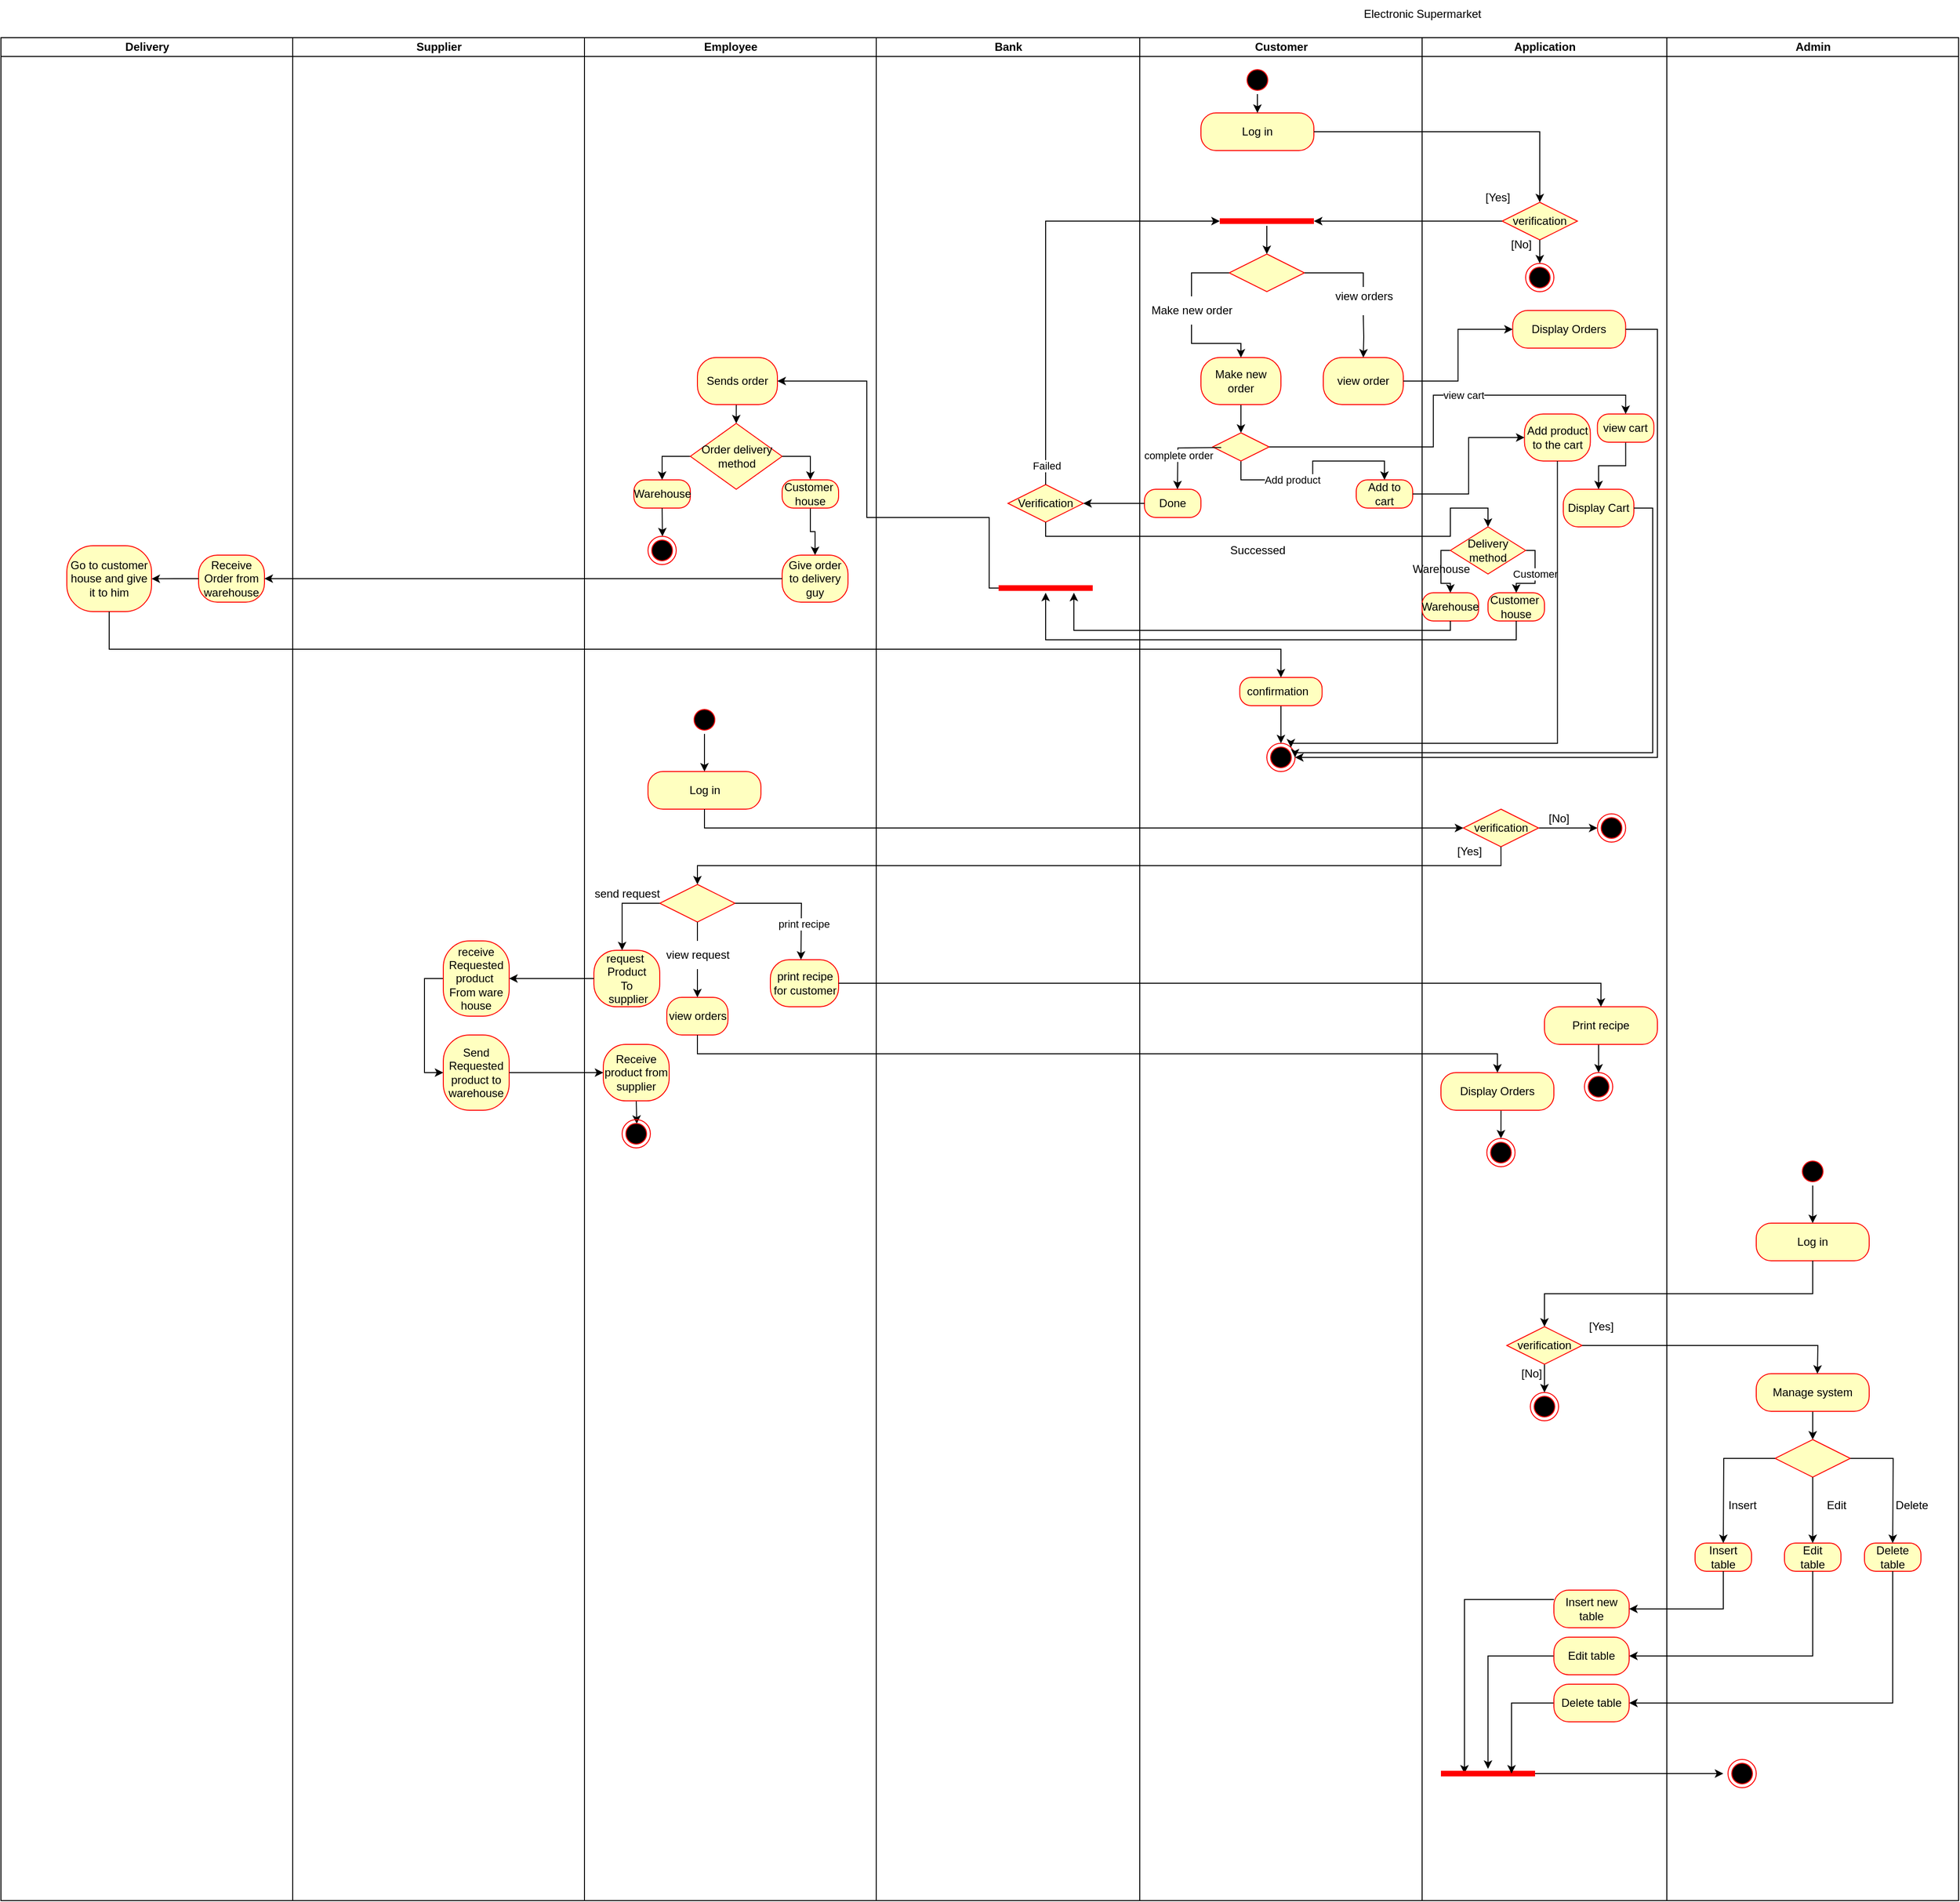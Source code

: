 <mxfile version="20.3.0" type="device"><diagram name="Page-1" id="0783ab3e-0a74-02c8-0abd-f7b4e66b4bec"><mxGraphModel dx="3152" dy="2197" grid="1" gridSize="10" guides="1" tooltips="1" connect="1" arrows="1" fold="1" page="1" pageScale="1" pageWidth="850" pageHeight="1100" background="#ffffff" math="0" shadow="0"><root><mxCell id="0"/><mxCell id="1" parent="0"/><mxCell id="ndcOh6_lUqUv8zNHJN8S-2" value="Customer" style="swimlane;html=1;startSize=20;" parent="1" vertex="1"><mxGeometry x="780" y="-110" width="300" height="1980" as="geometry"/></mxCell><mxCell id="ndcOh6_lUqUv8zNHJN8S-9" value="Log in" style="rounded=1;whiteSpace=wrap;html=1;arcSize=40;fontColor=#000000;fillColor=#ffffc0;strokeColor=#ff0000;" parent="ndcOh6_lUqUv8zNHJN8S-2" vertex="1"><mxGeometry x="65" y="80" width="120" height="40" as="geometry"/></mxCell><mxCell id="ndcOh6_lUqUv8zNHJN8S-29" style="edgeStyle=orthogonalEdgeStyle;rounded=0;orthogonalLoop=1;jettySize=auto;html=1;exitX=0.5;exitY=1;exitDx=0;exitDy=0;entryX=0.5;entryY=0;entryDx=0;entryDy=0;" parent="ndcOh6_lUqUv8zNHJN8S-2" source="ndcOh6_lUqUv8zNHJN8S-15" target="ndcOh6_lUqUv8zNHJN8S-9" edge="1"><mxGeometry relative="1" as="geometry"/></mxCell><mxCell id="ndcOh6_lUqUv8zNHJN8S-15" value="" style="ellipse;html=1;shape=startState;fillColor=#000000;strokeColor=#ff0000;" parent="ndcOh6_lUqUv8zNHJN8S-2" vertex="1"><mxGeometry x="110" y="30" width="30" height="30" as="geometry"/></mxCell><mxCell id="HTLPdt2G3cVTSr3iuyR7-48" style="edgeStyle=orthogonalEdgeStyle;rounded=0;orthogonalLoop=1;jettySize=auto;html=1;entryX=0.5;entryY=0;entryDx=0;entryDy=0;" parent="ndcOh6_lUqUv8zNHJN8S-2" source="ndcOh6_lUqUv8zNHJN8S-35" target="HTLPdt2G3cVTSr3iuyR7-47" edge="1"><mxGeometry relative="1" as="geometry"/></mxCell><mxCell id="ndcOh6_lUqUv8zNHJN8S-35" value="Make new order" style="rounded=1;whiteSpace=wrap;html=1;arcSize=40;fontColor=#000000;fillColor=#ffffc0;strokeColor=#ff0000;" parent="ndcOh6_lUqUv8zNHJN8S-2" vertex="1"><mxGeometry x="65" y="340" width="85" height="50" as="geometry"/></mxCell><mxCell id="ndcOh6_lUqUv8zNHJN8S-49" value="" style="ellipse;html=1;shape=endState;fillColor=#000000;strokeColor=#ff0000;" parent="ndcOh6_lUqUv8zNHJN8S-2" vertex="1"><mxGeometry x="135" y="750" width="30" height="30" as="geometry"/></mxCell><mxCell id="ndcOh6_lUqUv8zNHJN8S-52" value="" style="rhombus;whiteSpace=wrap;html=1;fillColor=#ffffc0;strokeColor=#ff0000;" parent="ndcOh6_lUqUv8zNHJN8S-2" vertex="1"><mxGeometry x="95" y="230" width="80" height="40" as="geometry"/></mxCell><mxCell id="ndcOh6_lUqUv8zNHJN8S-62" value="" style="edgeStyle=orthogonalEdgeStyle;rounded=0;orthogonalLoop=1;jettySize=auto;html=1;" parent="ndcOh6_lUqUv8zNHJN8S-2" source="ndcOh6_lUqUv8zNHJN8S-55" target="ndcOh6_lUqUv8zNHJN8S-35" edge="1"><mxGeometry relative="1" as="geometry"/></mxCell><mxCell id="ndcOh6_lUqUv8zNHJN8S-55" value="Make new order" style="text;html=1;align=center;verticalAlign=middle;resizable=0;points=[];autosize=1;strokeColor=none;fillColor=none;" parent="ndcOh6_lUqUv8zNHJN8S-2" vertex="1"><mxGeometry y="275" width="110" height="30" as="geometry"/></mxCell><mxCell id="ndcOh6_lUqUv8zNHJN8S-61" value="" style="edgeStyle=orthogonalEdgeStyle;rounded=0;orthogonalLoop=1;jettySize=auto;html=1;exitX=0;exitY=0.5;exitDx=0;exitDy=0;entryX=0.5;entryY=0;entryDx=0;entryDy=0;endArrow=none;" parent="ndcOh6_lUqUv8zNHJN8S-2" source="ndcOh6_lUqUv8zNHJN8S-52" target="ndcOh6_lUqUv8zNHJN8S-55" edge="1"><mxGeometry relative="1" as="geometry"><mxPoint x="875" y="140.0" as="sourcePoint"/><mxPoint x="850" y="220.0" as="targetPoint"/></mxGeometry></mxCell><mxCell id="ndcOh6_lUqUv8zNHJN8S-65" value="view order" style="rounded=1;whiteSpace=wrap;html=1;arcSize=40;fontColor=#000000;fillColor=#ffffc0;strokeColor=#ff0000;" parent="ndcOh6_lUqUv8zNHJN8S-2" vertex="1"><mxGeometry x="195" y="340" width="85" height="50" as="geometry"/></mxCell><mxCell id="ndcOh6_lUqUv8zNHJN8S-71" value="" style="edgeStyle=orthogonalEdgeStyle;rounded=0;orthogonalLoop=1;jettySize=auto;html=1;" parent="ndcOh6_lUqUv8zNHJN8S-2" target="ndcOh6_lUqUv8zNHJN8S-65" edge="1"><mxGeometry relative="1" as="geometry"><mxPoint x="237.5" y="295.0" as="sourcePoint"/></mxGeometry></mxCell><mxCell id="ndcOh6_lUqUv8zNHJN8S-69" value="view orders" style="text;html=1;align=center;verticalAlign=middle;resizable=0;points=[];autosize=1;strokeColor=none;fillColor=none;" parent="ndcOh6_lUqUv8zNHJN8S-2" vertex="1"><mxGeometry x="197.5" y="260" width="80" height="30" as="geometry"/></mxCell><mxCell id="ndcOh6_lUqUv8zNHJN8S-70" value="" style="edgeStyle=orthogonalEdgeStyle;rounded=0;orthogonalLoop=1;jettySize=auto;html=1;exitX=1;exitY=0.5;exitDx=0;exitDy=0;entryX=0.5;entryY=0;entryDx=0;entryDy=0;endArrow=none;" parent="ndcOh6_lUqUv8zNHJN8S-2" source="ndcOh6_lUqUv8zNHJN8S-52" edge="1"><mxGeometry relative="1" as="geometry"><mxPoint x="955" y="140" as="sourcePoint"/><mxPoint x="237.5" y="265.0" as="targetPoint"/><Array as="points"><mxPoint x="238" y="250"/></Array></mxGeometry></mxCell><mxCell id="HTLPdt2G3cVTSr3iuyR7-55" style="edgeStyle=orthogonalEdgeStyle;rounded=0;orthogonalLoop=1;jettySize=auto;html=1;exitX=0.5;exitY=1;exitDx=0;exitDy=0;entryX=0.5;entryY=0;entryDx=0;entryDy=0;" parent="ndcOh6_lUqUv8zNHJN8S-2" source="HTLPdt2G3cVTSr3iuyR7-47" target="HTLPdt2G3cVTSr3iuyR7-52" edge="1"><mxGeometry relative="1" as="geometry"/></mxCell><mxCell id="HTLPdt2G3cVTSr3iuyR7-63" value="Add product" style="edgeLabel;html=1;align=center;verticalAlign=middle;resizable=0;points=[];" parent="HTLPdt2G3cVTSr3iuyR7-55" vertex="1" connectable="0"><mxGeometry x="-0.302" relative="1" as="geometry"><mxPoint as="offset"/></mxGeometry></mxCell><mxCell id="HTLPdt2G3cVTSr3iuyR7-47" value="" style="rhombus;whiteSpace=wrap;html=1;fillColor=#ffffc0;strokeColor=#ff0000;" parent="ndcOh6_lUqUv8zNHJN8S-2" vertex="1"><mxGeometry x="77.5" y="420" width="60" height="30" as="geometry"/></mxCell><mxCell id="HTLPdt2G3cVTSr3iuyR7-53" value="Done" style="rounded=1;whiteSpace=wrap;html=1;arcSize=40;fontColor=#000000;fillColor=#ffffc0;strokeColor=#ff0000;" parent="ndcOh6_lUqUv8zNHJN8S-2" vertex="1"><mxGeometry x="5" y="480" width="60" height="30" as="geometry"/></mxCell><mxCell id="HTLPdt2G3cVTSr3iuyR7-52" value="Add to cart" style="rounded=1;whiteSpace=wrap;html=1;arcSize=40;fontColor=#000000;fillColor=#ffffc0;strokeColor=#ff0000;" parent="ndcOh6_lUqUv8zNHJN8S-2" vertex="1"><mxGeometry x="230" y="470" width="60" height="30" as="geometry"/></mxCell><mxCell id="HTLPdt2G3cVTSr3iuyR7-56" style="edgeStyle=orthogonalEdgeStyle;rounded=0;orthogonalLoop=1;jettySize=auto;html=1;exitX=0;exitY=0.5;exitDx=0;exitDy=0;entryX=0.434;entryY=-0.021;entryDx=0;entryDy=0;entryPerimeter=0;" parent="ndcOh6_lUqUv8zNHJN8S-2" edge="1"><mxGeometry relative="1" as="geometry"><mxPoint x="86.5" y="435.63" as="sourcePoint"/><mxPoint x="40.04" y="480.0" as="targetPoint"/></mxGeometry></mxCell><mxCell id="HTLPdt2G3cVTSr3iuyR7-61" value="complete order" style="edgeLabel;html=1;align=center;verticalAlign=middle;resizable=0;points=[];" parent="HTLPdt2G3cVTSr3iuyR7-56" vertex="1" connectable="0"><mxGeometry x="0.197" relative="1" as="geometry"><mxPoint as="offset"/></mxGeometry></mxCell><mxCell id="HTLPdt2G3cVTSr3iuyR7-75" style="edgeStyle=orthogonalEdgeStyle;rounded=0;orthogonalLoop=1;jettySize=auto;html=1;" parent="ndcOh6_lUqUv8zNHJN8S-2" source="HTLPdt2G3cVTSr3iuyR7-72" target="ndcOh6_lUqUv8zNHJN8S-52" edge="1"><mxGeometry relative="1" as="geometry"/></mxCell><mxCell id="HTLPdt2G3cVTSr3iuyR7-72" value="" style="shape=line;html=1;strokeWidth=6;strokeColor=#ff0000;labelBackgroundColor=default;" parent="ndcOh6_lUqUv8zNHJN8S-2" vertex="1"><mxGeometry x="85" y="190" width="100" height="10" as="geometry"/></mxCell><mxCell id="HTLPdt2G3cVTSr3iuyR7-82" value="Successed" style="text;html=1;align=center;verticalAlign=middle;resizable=0;points=[];autosize=1;strokeColor=none;fillColor=none;" parent="ndcOh6_lUqUv8zNHJN8S-2" vertex="1"><mxGeometry x="85" y="530" width="80" height="30" as="geometry"/></mxCell><mxCell id="kys67cPsnM2IKyHKdm2z-44" style="edgeStyle=orthogonalEdgeStyle;rounded=0;orthogonalLoop=1;jettySize=auto;html=1;exitX=0.5;exitY=1;exitDx=0;exitDy=0;entryX=0.5;entryY=0;entryDx=0;entryDy=0;" parent="ndcOh6_lUqUv8zNHJN8S-2" source="kys67cPsnM2IKyHKdm2z-43" target="ndcOh6_lUqUv8zNHJN8S-49" edge="1"><mxGeometry relative="1" as="geometry"/></mxCell><mxCell id="kys67cPsnM2IKyHKdm2z-43" value="confirmation&amp;nbsp;&amp;nbsp;" style="rounded=1;whiteSpace=wrap;html=1;arcSize=40;fontColor=#000000;fillColor=#ffffc0;strokeColor=#ff0000;" parent="ndcOh6_lUqUv8zNHJN8S-2" vertex="1"><mxGeometry x="106.25" y="680" width="87.5" height="30" as="geometry"/></mxCell><mxCell id="ndcOh6_lUqUv8zNHJN8S-5" value="Bank" style="swimlane;html=1;startSize=20;labelBackgroundColor=default;" parent="1" vertex="1"><mxGeometry x="500" y="-110" width="280" height="1980" as="geometry"/></mxCell><mxCell id="HTLPdt2G3cVTSr3iuyR7-59" value="Verification" style="rhombus;whiteSpace=wrap;html=1;fillColor=#ffffc0;strokeColor=#ff0000;" parent="ndcOh6_lUqUv8zNHJN8S-5" vertex="1"><mxGeometry x="140" y="475" width="80" height="40" as="geometry"/></mxCell><mxCell id="kys67cPsnM2IKyHKdm2z-17" value="" style="shape=line;html=1;strokeWidth=6;strokeColor=#ff0000;labelBackgroundColor=default;" parent="ndcOh6_lUqUv8zNHJN8S-5" vertex="1"><mxGeometry x="130" y="580" width="100" height="10" as="geometry"/></mxCell><mxCell id="ndcOh6_lUqUv8zNHJN8S-6" value="Admin" style="swimlane;html=1;startSize=20;" parent="1" vertex="1"><mxGeometry x="1340" y="-110" width="310" height="1980" as="geometry"/></mxCell><mxCell id="kys67cPsnM2IKyHKdm2z-71" style="edgeStyle=orthogonalEdgeStyle;rounded=0;orthogonalLoop=1;jettySize=auto;html=1;exitX=0.5;exitY=1;exitDx=0;exitDy=0;entryX=0.5;entryY=0;entryDx=0;entryDy=0;" parent="ndcOh6_lUqUv8zNHJN8S-6" source="kys67cPsnM2IKyHKdm2z-69" target="kys67cPsnM2IKyHKdm2z-70" edge="1"><mxGeometry relative="1" as="geometry"/></mxCell><mxCell id="kys67cPsnM2IKyHKdm2z-69" value="" style="ellipse;html=1;shape=startState;fillColor=#000000;strokeColor=#ff0000;" parent="ndcOh6_lUqUv8zNHJN8S-6" vertex="1"><mxGeometry x="140" y="1190" width="30" height="30" as="geometry"/></mxCell><mxCell id="kys67cPsnM2IKyHKdm2z-70" value="Log in" style="rounded=1;whiteSpace=wrap;html=1;arcSize=40;fontColor=#000000;fillColor=#ffffc0;strokeColor=#ff0000;" parent="ndcOh6_lUqUv8zNHJN8S-6" vertex="1"><mxGeometry x="95" y="1260" width="120" height="40" as="geometry"/></mxCell><mxCell id="DNUqShrOT0kMsS9cNX8T-70" style="edgeStyle=orthogonalEdgeStyle;rounded=0;orthogonalLoop=1;jettySize=auto;html=1;exitX=0.5;exitY=1;exitDx=0;exitDy=0;entryX=0.5;entryY=0;entryDx=0;entryDy=0;" edge="1" parent="ndcOh6_lUqUv8zNHJN8S-6" source="DNUqShrOT0kMsS9cNX8T-68" target="DNUqShrOT0kMsS9cNX8T-69"><mxGeometry relative="1" as="geometry"/></mxCell><mxCell id="DNUqShrOT0kMsS9cNX8T-68" value="Manage system" style="rounded=1;whiteSpace=wrap;html=1;arcSize=40;fontColor=#000000;fillColor=#ffffc0;strokeColor=#ff0000;" vertex="1" parent="ndcOh6_lUqUv8zNHJN8S-6"><mxGeometry x="95" y="1420" width="120" height="40" as="geometry"/></mxCell><mxCell id="DNUqShrOT0kMsS9cNX8T-69" value="" style="rhombus;whiteSpace=wrap;html=1;fillColor=#ffffc0;strokeColor=#ff0000;" vertex="1" parent="ndcOh6_lUqUv8zNHJN8S-6"><mxGeometry x="115" y="1490" width="80" height="40" as="geometry"/></mxCell><mxCell id="DNUqShrOT0kMsS9cNX8T-75" value="Delete&lt;br&gt;table" style="rounded=1;whiteSpace=wrap;html=1;arcSize=40;fontColor=#000000;fillColor=#ffffc0;strokeColor=#ff0000;" vertex="1" parent="ndcOh6_lUqUv8zNHJN8S-6"><mxGeometry x="210" y="1600" width="60" height="30" as="geometry"/></mxCell><mxCell id="DNUqShrOT0kMsS9cNX8T-76" value="Edit&lt;br&gt;table" style="rounded=1;whiteSpace=wrap;html=1;arcSize=40;fontColor=#000000;fillColor=#ffffc0;strokeColor=#ff0000;" vertex="1" parent="ndcOh6_lUqUv8zNHJN8S-6"><mxGeometry x="125" y="1600" width="60" height="30" as="geometry"/></mxCell><mxCell id="DNUqShrOT0kMsS9cNX8T-77" value="Insert&lt;br&gt;table" style="rounded=1;whiteSpace=wrap;html=1;arcSize=40;fontColor=#000000;fillColor=#ffffc0;strokeColor=#ff0000;" vertex="1" parent="ndcOh6_lUqUv8zNHJN8S-6"><mxGeometry x="30" y="1600" width="60" height="30" as="geometry"/></mxCell><mxCell id="DNUqShrOT0kMsS9cNX8T-78" value="Delete" style="text;html=1;align=center;verticalAlign=middle;resizable=0;points=[];autosize=1;strokeColor=none;fillColor=none;" vertex="1" parent="ndcOh6_lUqUv8zNHJN8S-6"><mxGeometry x="230" y="1545" width="60" height="30" as="geometry"/></mxCell><mxCell id="DNUqShrOT0kMsS9cNX8T-79" value="Edit" style="text;html=1;align=center;verticalAlign=middle;resizable=0;points=[];autosize=1;strokeColor=none;fillColor=none;" vertex="1" parent="ndcOh6_lUqUv8zNHJN8S-6"><mxGeometry x="160" y="1545" width="40" height="30" as="geometry"/></mxCell><mxCell id="DNUqShrOT0kMsS9cNX8T-80" value="Insert" style="text;html=1;align=center;verticalAlign=middle;resizable=0;points=[];autosize=1;strokeColor=none;fillColor=none;" vertex="1" parent="ndcOh6_lUqUv8zNHJN8S-6"><mxGeometry x="55" y="1545" width="50" height="30" as="geometry"/></mxCell><mxCell id="DNUqShrOT0kMsS9cNX8T-93" value="" style="ellipse;html=1;shape=endState;fillColor=#000000;strokeColor=#ff0000;" vertex="1" parent="ndcOh6_lUqUv8zNHJN8S-6"><mxGeometry x="65" y="1830" width="30" height="30" as="geometry"/></mxCell><mxCell id="ndcOh6_lUqUv8zNHJN8S-30" style="edgeStyle=orthogonalEdgeStyle;rounded=0;orthogonalLoop=1;jettySize=auto;html=1;exitX=1;exitY=0.5;exitDx=0;exitDy=0;entryX=0.5;entryY=0;entryDx=0;entryDy=0;" parent="1" source="ndcOh6_lUqUv8zNHJN8S-9" target="ndcOh6_lUqUv8zNHJN8S-11" edge="1"><mxGeometry relative="1" as="geometry"/></mxCell><mxCell id="ndcOh6_lUqUv8zNHJN8S-4" value="Application" style="swimlane;html=1;startSize=20;" parent="1" vertex="1"><mxGeometry x="1080" y="-110" width="260" height="1980" as="geometry"/></mxCell><mxCell id="ndcOh6_lUqUv8zNHJN8S-11" value="verification" style="rhombus;whiteSpace=wrap;html=1;fillColor=#ffffc0;strokeColor=#ff0000;" parent="ndcOh6_lUqUv8zNHJN8S-4" vertex="1"><mxGeometry x="85" y="175" width="80" height="40" as="geometry"/></mxCell><mxCell id="ndcOh6_lUqUv8zNHJN8S-26" value="[Yes]" style="text;html=1;align=center;verticalAlign=middle;resizable=0;points=[];autosize=1;strokeColor=none;fillColor=none;" parent="ndcOh6_lUqUv8zNHJN8S-4" vertex="1"><mxGeometry x="60" y="160" width="40" height="20" as="geometry"/></mxCell><mxCell id="ndcOh6_lUqUv8zNHJN8S-27" value="[No]" style="text;html=1;align=center;verticalAlign=middle;resizable=0;points=[];autosize=1;strokeColor=none;fillColor=none;" parent="ndcOh6_lUqUv8zNHJN8S-4" vertex="1"><mxGeometry x="85" y="210" width="40" height="20" as="geometry"/></mxCell><mxCell id="ndcOh6_lUqUv8zNHJN8S-14" value="" style="ellipse;html=1;shape=endState;fillColor=#000000;strokeColor=#ff0000;" parent="ndcOh6_lUqUv8zNHJN8S-4" vertex="1"><mxGeometry x="110" y="240" width="30" height="30" as="geometry"/></mxCell><mxCell id="ndcOh6_lUqUv8zNHJN8S-32" style="edgeStyle=orthogonalEdgeStyle;rounded=0;orthogonalLoop=1;jettySize=auto;html=1;exitX=0.5;exitY=1;exitDx=0;exitDy=0;entryX=0.5;entryY=0;entryDx=0;entryDy=0;" parent="ndcOh6_lUqUv8zNHJN8S-4" source="ndcOh6_lUqUv8zNHJN8S-11" target="ndcOh6_lUqUv8zNHJN8S-14" edge="1"><mxGeometry relative="1" as="geometry"><mxPoint x="75.429" y="280" as="targetPoint"/></mxGeometry></mxCell><mxCell id="ndcOh6_lUqUv8zNHJN8S-116" value="Display Orders" style="rounded=1;whiteSpace=wrap;html=1;arcSize=40;fontColor=#000000;fillColor=#ffffc0;strokeColor=#ff0000;" parent="ndcOh6_lUqUv8zNHJN8S-4" vertex="1"><mxGeometry x="96.25" y="290" width="120" height="40" as="geometry"/></mxCell><mxCell id="HTLPdt2G3cVTSr3iuyR7-110" value="Add product to the cart" style="rounded=1;whiteSpace=wrap;html=1;arcSize=40;fontColor=#000000;fillColor=#ffffc0;strokeColor=#ff0000;" parent="ndcOh6_lUqUv8zNHJN8S-4" vertex="1"><mxGeometry x="108.75" y="400" width="70" height="50" as="geometry"/></mxCell><mxCell id="HTLPdt2G3cVTSr3iuyR7-114" value="Display Cart" style="rounded=1;whiteSpace=wrap;html=1;arcSize=40;fontColor=#000000;fillColor=#ffffc0;strokeColor=#ff0000;" parent="ndcOh6_lUqUv8zNHJN8S-4" vertex="1"><mxGeometry x="150" y="480" width="75" height="40" as="geometry"/></mxCell><mxCell id="HTLPdt2G3cVTSr3iuyR7-122" style="edgeStyle=orthogonalEdgeStyle;rounded=0;orthogonalLoop=1;jettySize=auto;html=1;" parent="ndcOh6_lUqUv8zNHJN8S-4" source="HTLPdt2G3cVTSr3iuyR7-117" target="HTLPdt2G3cVTSr3iuyR7-120" edge="1"><mxGeometry relative="1" as="geometry"/></mxCell><mxCell id="HTLPdt2G3cVTSr3iuyR7-117" value="verification" style="rhombus;whiteSpace=wrap;html=1;fillColor=#ffffc0;strokeColor=#ff0000;" parent="ndcOh6_lUqUv8zNHJN8S-4" vertex="1"><mxGeometry x="43.75" y="820" width="80" height="40" as="geometry"/></mxCell><mxCell id="HTLPdt2G3cVTSr3iuyR7-118" value="[Yes]" style="text;html=1;align=center;verticalAlign=middle;resizable=0;points=[];autosize=1;strokeColor=none;fillColor=none;" parent="ndcOh6_lUqUv8zNHJN8S-4" vertex="1"><mxGeometry x="30" y="855" width="40" height="20" as="geometry"/></mxCell><mxCell id="HTLPdt2G3cVTSr3iuyR7-119" value="[No]" style="text;html=1;align=center;verticalAlign=middle;resizable=0;points=[];autosize=1;strokeColor=none;fillColor=none;" parent="ndcOh6_lUqUv8zNHJN8S-4" vertex="1"><mxGeometry x="125" y="820" width="40" height="20" as="geometry"/></mxCell><mxCell id="HTLPdt2G3cVTSr3iuyR7-120" value="" style="ellipse;html=1;shape=endState;fillColor=#000000;strokeColor=#ff0000;" parent="ndcOh6_lUqUv8zNHJN8S-4" vertex="1"><mxGeometry x="186.25" y="825" width="30" height="30" as="geometry"/></mxCell><mxCell id="kys67cPsnM2IKyHKdm2z-1" style="edgeStyle=orthogonalEdgeStyle;rounded=0;orthogonalLoop=1;jettySize=auto;html=1;exitX=0.5;exitY=1;exitDx=0;exitDy=0;entryX=0.5;entryY=0;entryDx=0;entryDy=0;" parent="ndcOh6_lUqUv8zNHJN8S-4" source="HTLPdt2G3cVTSr3iuyR7-49" target="HTLPdt2G3cVTSr3iuyR7-114" edge="1"><mxGeometry relative="1" as="geometry"/></mxCell><mxCell id="HTLPdt2G3cVTSr3iuyR7-49" value="view cart" style="rounded=1;whiteSpace=wrap;html=1;arcSize=40;fontColor=#000000;fillColor=#ffffc0;strokeColor=#ff0000;" parent="ndcOh6_lUqUv8zNHJN8S-4" vertex="1"><mxGeometry x="186.25" y="400" width="60" height="30" as="geometry"/></mxCell><mxCell id="kys67cPsnM2IKyHKdm2z-11" style="edgeStyle=orthogonalEdgeStyle;rounded=0;orthogonalLoop=1;jettySize=auto;html=1;exitX=1;exitY=0.5;exitDx=0;exitDy=0;entryX=0.5;entryY=0;entryDx=0;entryDy=0;" parent="ndcOh6_lUqUv8zNHJN8S-4" source="HTLPdt2G3cVTSr3iuyR7-143" target="kys67cPsnM2IKyHKdm2z-8" edge="1"><mxGeometry relative="1" as="geometry"><Array as="points"><mxPoint x="120" y="545"/><mxPoint x="120" y="580"/><mxPoint x="100" y="580"/></Array></mxGeometry></mxCell><mxCell id="kys67cPsnM2IKyHKdm2z-12" style="edgeStyle=orthogonalEdgeStyle;rounded=0;orthogonalLoop=1;jettySize=auto;html=1;exitX=0;exitY=0.5;exitDx=0;exitDy=0;entryX=0.5;entryY=0;entryDx=0;entryDy=0;" parent="ndcOh6_lUqUv8zNHJN8S-4" source="HTLPdt2G3cVTSr3iuyR7-143" target="kys67cPsnM2IKyHKdm2z-9" edge="1"><mxGeometry relative="1" as="geometry"><Array as="points"><mxPoint x="20" y="545"/><mxPoint x="20" y="580"/><mxPoint x="30" y="580"/></Array></mxGeometry></mxCell><mxCell id="HTLPdt2G3cVTSr3iuyR7-143" value="Delivery &lt;br&gt;method" style="rhombus;whiteSpace=wrap;html=1;fillColor=#ffffc0;strokeColor=#ff0000;" parent="ndcOh6_lUqUv8zNHJN8S-4" vertex="1"><mxGeometry x="30" y="520" width="80" height="50" as="geometry"/></mxCell><mxCell id="kys67cPsnM2IKyHKdm2z-8" value="Customer&amp;nbsp;&lt;br&gt;house" style="rounded=1;whiteSpace=wrap;html=1;arcSize=40;fontColor=#000000;fillColor=#ffffc0;strokeColor=#ff0000;" parent="ndcOh6_lUqUv8zNHJN8S-4" vertex="1"><mxGeometry x="70" y="590" width="60" height="30" as="geometry"/></mxCell><mxCell id="kys67cPsnM2IKyHKdm2z-9" value="Warehouse" style="rounded=1;whiteSpace=wrap;html=1;arcSize=40;fontColor=#000000;fillColor=#ffffc0;strokeColor=#ff0000;" parent="ndcOh6_lUqUv8zNHJN8S-4" vertex="1"><mxGeometry y="590" width="60" height="30" as="geometry"/></mxCell><mxCell id="kys67cPsnM2IKyHKdm2z-13" value="Customer" style="edgeLabel;html=1;align=center;verticalAlign=middle;resizable=0;points=[];" parent="ndcOh6_lUqUv8zNHJN8S-4" vertex="1" connectable="0"><mxGeometry x="119.997" y="570.0" as="geometry"/></mxCell><mxCell id="kys67cPsnM2IKyHKdm2z-14" value="Warehouse" style="text;html=1;align=center;verticalAlign=middle;resizable=0;points=[];autosize=1;strokeColor=none;fillColor=none;" parent="ndcOh6_lUqUv8zNHJN8S-4" vertex="1"><mxGeometry x="-20" y="550" width="80" height="30" as="geometry"/></mxCell><mxCell id="kys67cPsnM2IKyHKdm2z-62" style="edgeStyle=orthogonalEdgeStyle;rounded=0;orthogonalLoop=1;jettySize=auto;html=1;exitX=0.5;exitY=1;exitDx=0;exitDy=0;entryX=0.5;entryY=0;entryDx=0;entryDy=0;" parent="ndcOh6_lUqUv8zNHJN8S-4" source="kys67cPsnM2IKyHKdm2z-56" target="kys67cPsnM2IKyHKdm2z-61" edge="1"><mxGeometry relative="1" as="geometry"/></mxCell><mxCell id="kys67cPsnM2IKyHKdm2z-56" value="Display Orders" style="rounded=1;whiteSpace=wrap;html=1;arcSize=40;fontColor=#000000;fillColor=#ffffc0;strokeColor=#ff0000;" parent="ndcOh6_lUqUv8zNHJN8S-4" vertex="1"><mxGeometry x="20" y="1100" width="120" height="40" as="geometry"/></mxCell><mxCell id="kys67cPsnM2IKyHKdm2z-60" style="edgeStyle=orthogonalEdgeStyle;rounded=0;orthogonalLoop=1;jettySize=auto;html=1;exitX=0.5;exitY=1;exitDx=0;exitDy=0;entryX=0.5;entryY=0;entryDx=0;entryDy=0;" parent="ndcOh6_lUqUv8zNHJN8S-4" source="kys67cPsnM2IKyHKdm2z-58" target="kys67cPsnM2IKyHKdm2z-59" edge="1"><mxGeometry relative="1" as="geometry"/></mxCell><mxCell id="kys67cPsnM2IKyHKdm2z-58" value="Print recipe" style="rounded=1;whiteSpace=wrap;html=1;arcSize=40;fontColor=#000000;fillColor=#ffffc0;strokeColor=#ff0000;" parent="ndcOh6_lUqUv8zNHJN8S-4" vertex="1"><mxGeometry x="130" y="1030" width="120" height="40" as="geometry"/></mxCell><mxCell id="kys67cPsnM2IKyHKdm2z-59" value="" style="ellipse;html=1;shape=endState;fillColor=#000000;strokeColor=#ff0000;" parent="ndcOh6_lUqUv8zNHJN8S-4" vertex="1"><mxGeometry x="172.5" y="1100" width="30" height="30" as="geometry"/></mxCell><mxCell id="kys67cPsnM2IKyHKdm2z-61" value="" style="ellipse;html=1;shape=endState;fillColor=#000000;strokeColor=#ff0000;" parent="ndcOh6_lUqUv8zNHJN8S-4" vertex="1"><mxGeometry x="68.75" y="1170" width="30" height="30" as="geometry"/></mxCell><mxCell id="kys67cPsnM2IKyHKdm2z-75" style="edgeStyle=orthogonalEdgeStyle;rounded=0;orthogonalLoop=1;jettySize=auto;html=1;exitX=0.5;exitY=1;exitDx=0;exitDy=0;entryX=0.5;entryY=0;entryDx=0;entryDy=0;" parent="ndcOh6_lUqUv8zNHJN8S-4" source="kys67cPsnM2IKyHKdm2z-72" target="kys67cPsnM2IKyHKdm2z-73" edge="1"><mxGeometry relative="1" as="geometry"/></mxCell><mxCell id="kys67cPsnM2IKyHKdm2z-72" value="verification" style="rhombus;whiteSpace=wrap;html=1;fillColor=#ffffc0;strokeColor=#ff0000;" parent="ndcOh6_lUqUv8zNHJN8S-4" vertex="1"><mxGeometry x="90" y="1370" width="80" height="40" as="geometry"/></mxCell><mxCell id="kys67cPsnM2IKyHKdm2z-73" value="" style="ellipse;html=1;shape=endState;fillColor=#000000;strokeColor=#ff0000;" parent="ndcOh6_lUqUv8zNHJN8S-4" vertex="1"><mxGeometry x="115" y="1440" width="30" height="30" as="geometry"/></mxCell><mxCell id="kys67cPsnM2IKyHKdm2z-74" value="[No]" style="text;html=1;align=center;verticalAlign=middle;resizable=0;points=[];autosize=1;strokeColor=none;fillColor=none;" parent="ndcOh6_lUqUv8zNHJN8S-4" vertex="1"><mxGeometry x="96.25" y="1410" width="40" height="20" as="geometry"/></mxCell><mxCell id="kys67cPsnM2IKyHKdm2z-76" value="[Yes]" style="text;html=1;align=center;verticalAlign=middle;resizable=0;points=[];autosize=1;strokeColor=none;fillColor=none;" parent="ndcOh6_lUqUv8zNHJN8S-4" vertex="1"><mxGeometry x="170" y="1360" width="40" height="20" as="geometry"/></mxCell><mxCell id="DNUqShrOT0kMsS9cNX8T-91" style="edgeStyle=orthogonalEdgeStyle;rounded=0;orthogonalLoop=1;jettySize=auto;html=1;exitX=0;exitY=0.25;exitDx=0;exitDy=0;entryX=0.25;entryY=0.5;entryDx=0;entryDy=0;entryPerimeter=0;" edge="1" parent="ndcOh6_lUqUv8zNHJN8S-4" source="DNUqShrOT0kMsS9cNX8T-82" target="DNUqShrOT0kMsS9cNX8T-85"><mxGeometry relative="1" as="geometry"/></mxCell><mxCell id="DNUqShrOT0kMsS9cNX8T-82" value="Insert new&lt;br&gt;table" style="rounded=1;whiteSpace=wrap;html=1;arcSize=40;fontColor=#000000;fillColor=#ffffc0;strokeColor=#ff0000;" vertex="1" parent="ndcOh6_lUqUv8zNHJN8S-4"><mxGeometry x="140" y="1650" width="80" height="40" as="geometry"/></mxCell><mxCell id="DNUqShrOT0kMsS9cNX8T-85" value="" style="shape=line;html=1;strokeWidth=6;strokeColor=#ff0000;labelBackgroundColor=default;" vertex="1" parent="ndcOh6_lUqUv8zNHJN8S-4"><mxGeometry x="20" y="1840" width="100" height="10" as="geometry"/></mxCell><mxCell id="DNUqShrOT0kMsS9cNX8T-90" style="edgeStyle=orthogonalEdgeStyle;rounded=0;orthogonalLoop=1;jettySize=auto;html=1;exitX=0;exitY=0.5;exitDx=0;exitDy=0;" edge="1" parent="ndcOh6_lUqUv8zNHJN8S-4" source="DNUqShrOT0kMsS9cNX8T-86" target="DNUqShrOT0kMsS9cNX8T-85"><mxGeometry relative="1" as="geometry"/></mxCell><mxCell id="DNUqShrOT0kMsS9cNX8T-86" value="Edit table" style="rounded=1;whiteSpace=wrap;html=1;arcSize=40;fontColor=#000000;fillColor=#ffffc0;strokeColor=#ff0000;" vertex="1" parent="ndcOh6_lUqUv8zNHJN8S-4"><mxGeometry x="140" y="1700" width="80" height="40" as="geometry"/></mxCell><mxCell id="DNUqShrOT0kMsS9cNX8T-89" style="edgeStyle=orthogonalEdgeStyle;rounded=0;orthogonalLoop=1;jettySize=auto;html=1;exitX=0;exitY=0.5;exitDx=0;exitDy=0;entryX=0.75;entryY=0.5;entryDx=0;entryDy=0;entryPerimeter=0;" edge="1" parent="ndcOh6_lUqUv8zNHJN8S-4" source="DNUqShrOT0kMsS9cNX8T-88" target="DNUqShrOT0kMsS9cNX8T-85"><mxGeometry relative="1" as="geometry"/></mxCell><mxCell id="DNUqShrOT0kMsS9cNX8T-88" value="Delete table" style="rounded=1;whiteSpace=wrap;html=1;arcSize=40;fontColor=#000000;fillColor=#ffffc0;strokeColor=#ff0000;" vertex="1" parent="ndcOh6_lUqUv8zNHJN8S-4"><mxGeometry x="140" y="1750" width="80" height="40" as="geometry"/></mxCell><mxCell id="ndcOh6_lUqUv8zNHJN8S-53" style="edgeStyle=orthogonalEdgeStyle;rounded=0;orthogonalLoop=1;jettySize=auto;html=1;exitX=0;exitY=0.5;exitDx=0;exitDy=0;entryX=1;entryY=0.5;entryDx=0;entryDy=0;entryPerimeter=0;" parent="1" source="ndcOh6_lUqUv8zNHJN8S-11" target="HTLPdt2G3cVTSr3iuyR7-72" edge="1"><mxGeometry relative="1" as="geometry"><mxPoint x="1020" y="80" as="targetPoint"/></mxGeometry></mxCell><mxCell id="ndcOh6_lUqUv8zNHJN8S-119" style="edgeStyle=orthogonalEdgeStyle;rounded=0;orthogonalLoop=1;jettySize=auto;html=1;exitX=1;exitY=0.5;exitDx=0;exitDy=0;" parent="1" source="ndcOh6_lUqUv8zNHJN8S-116" target="ndcOh6_lUqUv8zNHJN8S-49" edge="1"><mxGeometry relative="1" as="geometry"><Array as="points"><mxPoint x="1330" y="200"/><mxPoint x="1330" y="655"/></Array><mxPoint x="940" y="660" as="targetPoint"/></mxGeometry></mxCell><mxCell id="ndcOh6_lUqUv8zNHJN8S-152" value="Electronic Supermarket" style="text;html=1;align=center;verticalAlign=middle;resizable=0;points=[];autosize=1;strokeColor=none;fillColor=none;" parent="1" vertex="1"><mxGeometry x="1005" y="-150" width="150" height="30" as="geometry"/></mxCell><mxCell id="HTLPdt2G3cVTSr3iuyR7-1" value="Employee" style="swimlane;html=1;startSize=20;" parent="1" vertex="1"><mxGeometry x="190" y="-110" width="310" height="1980" as="geometry"/></mxCell><mxCell id="HTLPdt2G3cVTSr3iuyR7-2" style="edgeStyle=orthogonalEdgeStyle;rounded=0;orthogonalLoop=1;jettySize=auto;html=1;exitX=0.5;exitY=1;exitDx=0;exitDy=0;entryX=0.5;entryY=0;entryDx=0;entryDy=0;fontSize=12;" parent="HTLPdt2G3cVTSr3iuyR7-1" source="HTLPdt2G3cVTSr3iuyR7-3" target="HTLPdt2G3cVTSr3iuyR7-4" edge="1"><mxGeometry relative="1" as="geometry"/></mxCell><mxCell id="HTLPdt2G3cVTSr3iuyR7-3" value="" style="ellipse;html=1;shape=startState;fillColor=#000000;strokeColor=#ff0000;" parent="HTLPdt2G3cVTSr3iuyR7-1" vertex="1"><mxGeometry x="112.5" y="710" width="30" height="30" as="geometry"/></mxCell><mxCell id="HTLPdt2G3cVTSr3iuyR7-4" value="Log in" style="rounded=1;whiteSpace=wrap;html=1;arcSize=40;fontColor=#000000;fillColor=#ffffc0;strokeColor=#ff0000;" parent="HTLPdt2G3cVTSr3iuyR7-1" vertex="1"><mxGeometry x="67.5" y="780" width="120" height="40" as="geometry"/></mxCell><mxCell id="kys67cPsnM2IKyHKdm2z-21" style="edgeStyle=orthogonalEdgeStyle;rounded=0;orthogonalLoop=1;jettySize=auto;html=1;exitX=0.5;exitY=1;exitDx=0;exitDy=0;entryX=0.5;entryY=0;entryDx=0;entryDy=0;" parent="HTLPdt2G3cVTSr3iuyR7-1" source="HTLPdt2G3cVTSr3iuyR7-106" target="kys67cPsnM2IKyHKdm2z-20" edge="1"><mxGeometry relative="1" as="geometry"/></mxCell><mxCell id="HTLPdt2G3cVTSr3iuyR7-106" value="Sends order" style="rounded=1;whiteSpace=wrap;html=1;arcSize=40;fontColor=#000000;fillColor=#ffffc0;strokeColor=#ff0000;" parent="HTLPdt2G3cVTSr3iuyR7-1" vertex="1"><mxGeometry x="120" y="340" width="85" height="50" as="geometry"/></mxCell><mxCell id="HTLPdt2G3cVTSr3iuyR7-124" value="" style="rhombus;whiteSpace=wrap;html=1;fillColor=#ffffc0;strokeColor=#ff0000;" parent="HTLPdt2G3cVTSr3iuyR7-1" vertex="1"><mxGeometry x="80" y="900" width="80" height="40" as="geometry"/></mxCell><mxCell id="HTLPdt2G3cVTSr3iuyR7-128" value="send request" style="text;html=1;align=center;verticalAlign=middle;resizable=0;points=[];autosize=1;strokeColor=none;fillColor=none;" parent="HTLPdt2G3cVTSr3iuyR7-1" vertex="1"><mxGeometry y="895" width="90" height="30" as="geometry"/></mxCell><mxCell id="HTLPdt2G3cVTSr3iuyR7-130" value="view request" style="text;html=1;align=center;verticalAlign=middle;resizable=0;points=[];autosize=1;strokeColor=none;fillColor=none;" parent="HTLPdt2G3cVTSr3iuyR7-1" vertex="1"><mxGeometry x="75" y="960" width="90" height="30" as="geometry"/></mxCell><mxCell id="HTLPdt2G3cVTSr3iuyR7-131" value="" style="edgeStyle=orthogonalEdgeStyle;rounded=0;orthogonalLoop=1;jettySize=auto;html=1;exitX=0.5;exitY=1;exitDx=0;exitDy=0;endArrow=none;" parent="HTLPdt2G3cVTSr3iuyR7-1" source="HTLPdt2G3cVTSr3iuyR7-124" target="HTLPdt2G3cVTSr3iuyR7-130" edge="1"><mxGeometry relative="1" as="geometry"><mxPoint x="120" y="1020" as="targetPoint"/><mxPoint x="120" y="940" as="sourcePoint"/></mxGeometry></mxCell><mxCell id="HTLPdt2G3cVTSr3iuyR7-135" value="request&amp;nbsp;&lt;br&gt;Product&lt;br&gt;To&lt;br&gt;&amp;nbsp;supplier" style="rounded=1;whiteSpace=wrap;html=1;arcSize=40;fontColor=#000000;fillColor=#ffffc0;strokeColor=#ff0000;" parent="HTLPdt2G3cVTSr3iuyR7-1" vertex="1"><mxGeometry x="10" y="970" width="70" height="60" as="geometry"/></mxCell><mxCell id="HTLPdt2G3cVTSr3iuyR7-136" value="view orders" style="rounded=1;whiteSpace=wrap;html=1;arcSize=40;fontColor=#000000;fillColor=#ffffc0;strokeColor=#ff0000;" parent="HTLPdt2G3cVTSr3iuyR7-1" vertex="1"><mxGeometry x="87.5" y="1020" width="65" height="40" as="geometry"/></mxCell><mxCell id="HTLPdt2G3cVTSr3iuyR7-137" value="print recipe for customer" style="rounded=1;whiteSpace=wrap;html=1;arcSize=40;fontColor=#000000;fillColor=#ffffc0;strokeColor=#ff0000;" parent="HTLPdt2G3cVTSr3iuyR7-1" vertex="1"><mxGeometry x="197.5" y="980" width="72.5" height="50" as="geometry"/></mxCell><mxCell id="kys67cPsnM2IKyHKdm2z-28" style="edgeStyle=orthogonalEdgeStyle;rounded=0;orthogonalLoop=1;jettySize=auto;html=1;exitX=0;exitY=0.5;exitDx=0;exitDy=0;entryX=0.5;entryY=0;entryDx=0;entryDy=0;" parent="HTLPdt2G3cVTSr3iuyR7-1" source="kys67cPsnM2IKyHKdm2z-20" target="kys67cPsnM2IKyHKdm2z-27" edge="1"><mxGeometry relative="1" as="geometry"/></mxCell><mxCell id="kys67cPsnM2IKyHKdm2z-20" value="Order delivery&lt;br&gt;method" style="rhombus;whiteSpace=wrap;html=1;fillColor=#ffffc0;strokeColor=#ff0000;" parent="HTLPdt2G3cVTSr3iuyR7-1" vertex="1"><mxGeometry x="112.5" y="410" width="97.5" height="70" as="geometry"/></mxCell><mxCell id="kys67cPsnM2IKyHKdm2z-33" style="edgeStyle=orthogonalEdgeStyle;rounded=0;orthogonalLoop=1;jettySize=auto;html=1;exitX=0.5;exitY=1;exitDx=0;exitDy=0;" parent="HTLPdt2G3cVTSr3iuyR7-1" source="kys67cPsnM2IKyHKdm2z-24" target="kys67cPsnM2IKyHKdm2z-32" edge="1"><mxGeometry relative="1" as="geometry"/></mxCell><mxCell id="kys67cPsnM2IKyHKdm2z-24" value="Customer&amp;nbsp;&lt;br&gt;house" style="rounded=1;whiteSpace=wrap;html=1;arcSize=40;fontColor=#000000;fillColor=#ffffc0;strokeColor=#ff0000;" parent="HTLPdt2G3cVTSr3iuyR7-1" vertex="1"><mxGeometry x="210" y="470" width="60" height="30" as="geometry"/></mxCell><mxCell id="kys67cPsnM2IKyHKdm2z-22" style="edgeStyle=orthogonalEdgeStyle;rounded=0;orthogonalLoop=1;jettySize=auto;html=1;exitX=1;exitY=0.5;exitDx=0;exitDy=0;entryX=0.5;entryY=0;entryDx=0;entryDy=0;" parent="HTLPdt2G3cVTSr3iuyR7-1" source="kys67cPsnM2IKyHKdm2z-20" target="kys67cPsnM2IKyHKdm2z-24" edge="1"><mxGeometry relative="1" as="geometry"><mxPoint x="250" y="445.167" as="targetPoint"/></mxGeometry></mxCell><mxCell id="kys67cPsnM2IKyHKdm2z-27" value="Warehouse" style="rounded=1;whiteSpace=wrap;html=1;arcSize=40;fontColor=#000000;fillColor=#ffffc0;strokeColor=#ff0000;" parent="HTLPdt2G3cVTSr3iuyR7-1" vertex="1"><mxGeometry x="52.5" y="470" width="60" height="30" as="geometry"/></mxCell><mxCell id="kys67cPsnM2IKyHKdm2z-30" value="" style="ellipse;html=1;shape=endState;fillColor=#000000;strokeColor=#ff0000;" parent="HTLPdt2G3cVTSr3iuyR7-1" vertex="1"><mxGeometry x="67.5" y="530" width="30" height="30" as="geometry"/></mxCell><mxCell id="kys67cPsnM2IKyHKdm2z-32" value="Give order to delivery guy" style="rounded=1;whiteSpace=wrap;html=1;arcSize=40;fontColor=#000000;fillColor=#ffffc0;strokeColor=#ff0000;" parent="HTLPdt2G3cVTSr3iuyR7-1" vertex="1"><mxGeometry x="210" y="550" width="70" height="50" as="geometry"/></mxCell><mxCell id="kys67cPsnM2IKyHKdm2z-66" style="edgeStyle=orthogonalEdgeStyle;rounded=0;orthogonalLoop=1;jettySize=auto;html=1;exitX=0.5;exitY=1;exitDx=0;exitDy=0;entryX=1;entryY=0;entryDx=0;entryDy=0;" parent="HTLPdt2G3cVTSr3iuyR7-1" source="kys67cPsnM2IKyHKdm2z-50" edge="1"><mxGeometry relative="1" as="geometry"><mxPoint x="55.607" y="1154.393" as="targetPoint"/></mxGeometry></mxCell><mxCell id="kys67cPsnM2IKyHKdm2z-50" value="Receive product from supplier" style="rounded=1;whiteSpace=wrap;html=1;arcSize=40;fontColor=#000000;fillColor=#ffffc0;strokeColor=#ff0000;" parent="HTLPdt2G3cVTSr3iuyR7-1" vertex="1"><mxGeometry x="20" y="1070" width="70" height="60" as="geometry"/></mxCell><mxCell id="kys67cPsnM2IKyHKdm2z-67" value="" style="ellipse;html=1;shape=endState;fillColor=#000000;strokeColor=#ff0000;" parent="HTLPdt2G3cVTSr3iuyR7-1" vertex="1"><mxGeometry x="40" y="1150" width="30" height="30" as="geometry"/></mxCell><mxCell id="HTLPdt2G3cVTSr3iuyR7-44" style="edgeStyle=orthogonalEdgeStyle;rounded=0;orthogonalLoop=1;jettySize=auto;html=1;exitX=1;exitY=0.5;exitDx=0;exitDy=0;entryX=0;entryY=0.5;entryDx=0;entryDy=0;" parent="1" source="ndcOh6_lUqUv8zNHJN8S-65" target="ndcOh6_lUqUv8zNHJN8S-116" edge="1"><mxGeometry relative="1" as="geometry"><mxPoint x="1160" y="254.963" as="targetPoint"/></mxGeometry></mxCell><mxCell id="HTLPdt2G3cVTSr3iuyR7-58" style="edgeStyle=orthogonalEdgeStyle;rounded=0;orthogonalLoop=1;jettySize=auto;html=1;entryX=1;entryY=0.5;entryDx=0;entryDy=0;" parent="1" source="HTLPdt2G3cVTSr3iuyR7-53" target="HTLPdt2G3cVTSr3iuyR7-59" edge="1"><mxGeometry relative="1" as="geometry"><mxPoint x="730" y="385" as="targetPoint"/></mxGeometry></mxCell><mxCell id="HTLPdt2G3cVTSr3iuyR7-76" style="edgeStyle=orthogonalEdgeStyle;rounded=0;orthogonalLoop=1;jettySize=auto;html=1;entryX=0;entryY=0.5;entryDx=0;entryDy=0;entryPerimeter=0;" parent="1" source="HTLPdt2G3cVTSr3iuyR7-59" target="HTLPdt2G3cVTSr3iuyR7-72" edge="1"><mxGeometry relative="1" as="geometry"><mxPoint x="680" y="80.0" as="targetPoint"/><Array as="points"><mxPoint x="680" y="85"/></Array></mxGeometry></mxCell><mxCell id="HTLPdt2G3cVTSr3iuyR7-79" value="Failed" style="edgeLabel;html=1;align=center;verticalAlign=middle;resizable=0;points=[];" parent="HTLPdt2G3cVTSr3iuyR7-76" vertex="1" connectable="0"><mxGeometry x="-0.915" y="-1" relative="1" as="geometry"><mxPoint as="offset"/></mxGeometry></mxCell><mxCell id="HTLPdt2G3cVTSr3iuyR7-83" value="Supplier" style="swimlane;html=1;startSize=20;" parent="1" vertex="1"><mxGeometry x="-120" y="-110" width="310" height="1980" as="geometry"/></mxCell><mxCell id="kys67cPsnM2IKyHKdm2z-48" style="edgeStyle=orthogonalEdgeStyle;rounded=0;orthogonalLoop=1;jettySize=auto;html=1;exitX=0;exitY=0.5;exitDx=0;exitDy=0;entryX=0;entryY=0.5;entryDx=0;entryDy=0;" parent="HTLPdt2G3cVTSr3iuyR7-83" source="HTLPdt2G3cVTSr3iuyR7-141" target="kys67cPsnM2IKyHKdm2z-47" edge="1"><mxGeometry relative="1" as="geometry"/></mxCell><mxCell id="HTLPdt2G3cVTSr3iuyR7-141" value="receive Requested product&amp;nbsp;&lt;br&gt;From ware house" style="rounded=1;whiteSpace=wrap;html=1;arcSize=40;fontColor=#000000;fillColor=#ffffc0;strokeColor=#ff0000;" parent="HTLPdt2G3cVTSr3iuyR7-83" vertex="1"><mxGeometry x="160" y="960" width="70" height="80" as="geometry"/></mxCell><mxCell id="kys67cPsnM2IKyHKdm2z-47" value="Send Requested product to warehouse" style="rounded=1;whiteSpace=wrap;html=1;arcSize=40;fontColor=#000000;fillColor=#ffffc0;strokeColor=#ff0000;" parent="HTLPdt2G3cVTSr3iuyR7-83" vertex="1"><mxGeometry x="160" y="1060" width="70" height="80" as="geometry"/></mxCell><mxCell id="HTLPdt2G3cVTSr3iuyR7-121" style="edgeStyle=orthogonalEdgeStyle;rounded=0;orthogonalLoop=1;jettySize=auto;html=1;exitX=0.5;exitY=1;exitDx=0;exitDy=0;entryX=0;entryY=0.5;entryDx=0;entryDy=0;" parent="1" source="HTLPdt2G3cVTSr3iuyR7-4" target="HTLPdt2G3cVTSr3iuyR7-117" edge="1"><mxGeometry relative="1" as="geometry"><mxPoint x="314.783" y="750" as="targetPoint"/></mxGeometry></mxCell><mxCell id="HTLPdt2G3cVTSr3iuyR7-123" style="edgeStyle=orthogonalEdgeStyle;rounded=0;orthogonalLoop=1;jettySize=auto;html=1;exitX=0.5;exitY=1;exitDx=0;exitDy=0;entryX=0.5;entryY=0;entryDx=0;entryDy=0;" parent="1" source="HTLPdt2G3cVTSr3iuyR7-117" target="HTLPdt2G3cVTSr3iuyR7-124" edge="1"><mxGeometry relative="1" as="geometry"><mxPoint x="310" y="780" as="targetPoint"/></mxGeometry></mxCell><mxCell id="HTLPdt2G3cVTSr3iuyR7-125" style="edgeStyle=orthogonalEdgeStyle;rounded=0;orthogonalLoop=1;jettySize=auto;html=1;exitX=0.5;exitY=1;exitDx=0;exitDy=0;startArrow=none;" parent="1" source="HTLPdt2G3cVTSr3iuyR7-130" edge="1"><mxGeometry relative="1" as="geometry"><mxPoint x="310" y="910" as="targetPoint"/></mxGeometry></mxCell><mxCell id="HTLPdt2G3cVTSr3iuyR7-126" style="edgeStyle=orthogonalEdgeStyle;rounded=0;orthogonalLoop=1;jettySize=auto;html=1;exitX=1;exitY=0.5;exitDx=0;exitDy=0;" parent="1" source="HTLPdt2G3cVTSr3iuyR7-124" edge="1"><mxGeometry relative="1" as="geometry"><mxPoint x="420.0" y="870" as="targetPoint"/></mxGeometry></mxCell><mxCell id="HTLPdt2G3cVTSr3iuyR7-133" value="print recipe" style="edgeLabel;html=1;align=center;verticalAlign=middle;resizable=0;points=[];" parent="HTLPdt2G3cVTSr3iuyR7-126" vertex="1" connectable="0"><mxGeometry x="0.42" y="2" relative="1" as="geometry"><mxPoint as="offset"/></mxGeometry></mxCell><mxCell id="HTLPdt2G3cVTSr3iuyR7-127" style="edgeStyle=orthogonalEdgeStyle;rounded=0;orthogonalLoop=1;jettySize=auto;html=1;" parent="1" source="HTLPdt2G3cVTSr3iuyR7-124" edge="1"><mxGeometry relative="1" as="geometry"><mxPoint x="230" y="860" as="targetPoint"/><Array as="points"><mxPoint x="230" y="810"/><mxPoint x="230" y="860"/></Array></mxGeometry></mxCell><mxCell id="HTLPdt2G3cVTSr3iuyR7-139" value="Delivery" style="swimlane;html=1;startSize=20;" parent="1" vertex="1"><mxGeometry x="-430" y="-110" width="310" height="1980" as="geometry"/></mxCell><mxCell id="kys67cPsnM2IKyHKdm2z-35" value="Receive&lt;br&gt;Order from warehouse" style="rounded=1;whiteSpace=wrap;html=1;arcSize=40;fontColor=#000000;fillColor=#ffffc0;strokeColor=#ff0000;" parent="HTLPdt2G3cVTSr3iuyR7-139" vertex="1"><mxGeometry x="210" y="550" width="70" height="50" as="geometry"/></mxCell><mxCell id="kys67cPsnM2IKyHKdm2z-37" value="Go to customer house and give it to him" style="rounded=1;whiteSpace=wrap;html=1;arcSize=40;fontColor=#000000;fillColor=#ffffc0;strokeColor=#ff0000;" parent="HTLPdt2G3cVTSr3iuyR7-139" vertex="1"><mxGeometry x="70" y="540" width="90" height="70" as="geometry"/></mxCell><mxCell id="HTLPdt2G3cVTSr3iuyR7-54" style="edgeStyle=orthogonalEdgeStyle;rounded=0;orthogonalLoop=1;jettySize=auto;html=1;exitX=1;exitY=0.5;exitDx=0;exitDy=0;entryX=0.5;entryY=0;entryDx=0;entryDy=0;" parent="1" source="HTLPdt2G3cVTSr3iuyR7-47" target="HTLPdt2G3cVTSr3iuyR7-49" edge="1"><mxGeometry relative="1" as="geometry"/></mxCell><mxCell id="HTLPdt2G3cVTSr3iuyR7-62" value="view cart" style="edgeLabel;html=1;align=center;verticalAlign=middle;resizable=0;points=[];" parent="HTLPdt2G3cVTSr3iuyR7-54" vertex="1" connectable="0"><mxGeometry x="0.152" relative="1" as="geometry"><mxPoint as="offset"/></mxGeometry></mxCell><mxCell id="kys67cPsnM2IKyHKdm2z-2" style="edgeStyle=orthogonalEdgeStyle;rounded=0;orthogonalLoop=1;jettySize=auto;html=1;exitX=1;exitY=0.5;exitDx=0;exitDy=0;entryX=0;entryY=0.5;entryDx=0;entryDy=0;" parent="1" source="HTLPdt2G3cVTSr3iuyR7-52" target="HTLPdt2G3cVTSr3iuyR7-110" edge="1"><mxGeometry relative="1" as="geometry"/></mxCell><mxCell id="kys67cPsnM2IKyHKdm2z-4" style="edgeStyle=orthogonalEdgeStyle;rounded=0;orthogonalLoop=1;jettySize=auto;html=1;exitX=1;exitY=0.5;exitDx=0;exitDy=0;entryX=1;entryY=0.5;entryDx=0;entryDy=0;" parent="1" source="HTLPdt2G3cVTSr3iuyR7-114" target="ndcOh6_lUqUv8zNHJN8S-49" edge="1"><mxGeometry relative="1" as="geometry"><Array as="points"><mxPoint x="1325" y="390"/><mxPoint x="1325" y="650"/><mxPoint x="945" y="650"/></Array></mxGeometry></mxCell><mxCell id="kys67cPsnM2IKyHKdm2z-5" style="edgeStyle=orthogonalEdgeStyle;rounded=0;orthogonalLoop=1;jettySize=auto;html=1;exitX=0.5;exitY=1;exitDx=0;exitDy=0;entryX=1;entryY=0;entryDx=0;entryDy=0;" parent="1" source="HTLPdt2G3cVTSr3iuyR7-110" target="ndcOh6_lUqUv8zNHJN8S-49" edge="1"><mxGeometry relative="1" as="geometry"><Array as="points"><mxPoint x="1224" y="640"/><mxPoint x="941" y="640"/></Array></mxGeometry></mxCell><mxCell id="kys67cPsnM2IKyHKdm2z-7" style="edgeStyle=orthogonalEdgeStyle;rounded=0;orthogonalLoop=1;jettySize=auto;html=1;exitX=0.5;exitY=1;exitDx=0;exitDy=0;entryX=0.5;entryY=0;entryDx=0;entryDy=0;" parent="1" source="HTLPdt2G3cVTSr3iuyR7-59" target="HTLPdt2G3cVTSr3iuyR7-143" edge="1"><mxGeometry relative="1" as="geometry"><Array as="points"><mxPoint x="680" y="420"/><mxPoint x="1110" y="420"/><mxPoint x="1110" y="390"/><mxPoint x="1150" y="390"/></Array></mxGeometry></mxCell><mxCell id="kys67cPsnM2IKyHKdm2z-18" style="edgeStyle=orthogonalEdgeStyle;rounded=0;orthogonalLoop=1;jettySize=auto;html=1;exitX=0.5;exitY=1;exitDx=0;exitDy=0;" parent="1" source="kys67cPsnM2IKyHKdm2z-9" target="kys67cPsnM2IKyHKdm2z-17" edge="1"><mxGeometry relative="1" as="geometry"><Array as="points"><mxPoint x="1110" y="520"/><mxPoint x="710" y="520"/></Array></mxGeometry></mxCell><mxCell id="kys67cPsnM2IKyHKdm2z-19" style="edgeStyle=orthogonalEdgeStyle;rounded=0;orthogonalLoop=1;jettySize=auto;html=1;exitX=0;exitY=0.5;exitDx=0;exitDy=0;exitPerimeter=0;entryX=1;entryY=0.5;entryDx=0;entryDy=0;" parent="1" source="kys67cPsnM2IKyHKdm2z-17" target="HTLPdt2G3cVTSr3iuyR7-106" edge="1"><mxGeometry relative="1" as="geometry"><mxPoint x="470" y="555.167" as="targetPoint"/><Array as="points"><mxPoint x="620" y="400"/><mxPoint x="490" y="400"/><mxPoint x="490" y="255"/></Array></mxGeometry></mxCell><mxCell id="kys67cPsnM2IKyHKdm2z-29" style="edgeStyle=orthogonalEdgeStyle;rounded=0;orthogonalLoop=1;jettySize=auto;html=1;exitX=0.5;exitY=1;exitDx=0;exitDy=0;" parent="1" source="kys67cPsnM2IKyHKdm2z-27" edge="1"><mxGeometry relative="1" as="geometry"><mxPoint x="272.833" y="420" as="targetPoint"/></mxGeometry></mxCell><mxCell id="kys67cPsnM2IKyHKdm2z-34" style="edgeStyle=orthogonalEdgeStyle;rounded=0;orthogonalLoop=1;jettySize=auto;html=1;exitX=0;exitY=0.5;exitDx=0;exitDy=0;entryX=1;entryY=0.5;entryDx=0;entryDy=0;" parent="1" source="kys67cPsnM2IKyHKdm2z-32" target="kys67cPsnM2IKyHKdm2z-35" edge="1"><mxGeometry relative="1" as="geometry"><mxPoint x="-140" y="465.167" as="targetPoint"/></mxGeometry></mxCell><mxCell id="kys67cPsnM2IKyHKdm2z-36" style="edgeStyle=orthogonalEdgeStyle;rounded=0;orthogonalLoop=1;jettySize=auto;html=1;exitX=0;exitY=0.5;exitDx=0;exitDy=0;" parent="1" source="kys67cPsnM2IKyHKdm2z-35" edge="1"><mxGeometry relative="1" as="geometry"><mxPoint x="-270" y="465.167" as="targetPoint"/></mxGeometry></mxCell><mxCell id="kys67cPsnM2IKyHKdm2z-41" style="edgeStyle=orthogonalEdgeStyle;rounded=0;orthogonalLoop=1;jettySize=auto;html=1;exitX=0.5;exitY=1;exitDx=0;exitDy=0;" parent="1" source="kys67cPsnM2IKyHKdm2z-8" target="kys67cPsnM2IKyHKdm2z-17" edge="1"><mxGeometry relative="1" as="geometry"><Array as="points"><mxPoint x="1180" y="530"/><mxPoint x="680" y="530"/></Array></mxGeometry></mxCell><mxCell id="kys67cPsnM2IKyHKdm2z-42" style="edgeStyle=orthogonalEdgeStyle;rounded=0;orthogonalLoop=1;jettySize=auto;html=1;exitX=0.5;exitY=1;exitDx=0;exitDy=0;" parent="1" source="kys67cPsnM2IKyHKdm2z-37" edge="1"><mxGeometry relative="1" as="geometry"><mxPoint x="930.0" y="570" as="targetPoint"/><Array as="points"><mxPoint x="-315" y="540"/><mxPoint x="930" y="540"/></Array></mxGeometry></mxCell><mxCell id="kys67cPsnM2IKyHKdm2z-45" style="edgeStyle=orthogonalEdgeStyle;rounded=0;orthogonalLoop=1;jettySize=auto;html=1;exitX=0;exitY=0.5;exitDx=0;exitDy=0;entryX=1;entryY=0.5;entryDx=0;entryDy=0;" parent="1" source="HTLPdt2G3cVTSr3iuyR7-135" target="HTLPdt2G3cVTSr3iuyR7-141" edge="1"><mxGeometry relative="1" as="geometry"/></mxCell><mxCell id="kys67cPsnM2IKyHKdm2z-49" style="edgeStyle=orthogonalEdgeStyle;rounded=0;orthogonalLoop=1;jettySize=auto;html=1;exitX=1;exitY=0.5;exitDx=0;exitDy=0;entryX=0;entryY=0.5;entryDx=0;entryDy=0;" parent="1" source="kys67cPsnM2IKyHKdm2z-47" target="kys67cPsnM2IKyHKdm2z-50" edge="1"><mxGeometry relative="1" as="geometry"><mxPoint x="200" y="990" as="targetPoint"/></mxGeometry></mxCell><mxCell id="kys67cPsnM2IKyHKdm2z-54" style="edgeStyle=orthogonalEdgeStyle;rounded=0;orthogonalLoop=1;jettySize=auto;html=1;exitX=0.5;exitY=1;exitDx=0;exitDy=0;entryX=0.5;entryY=0;entryDx=0;entryDy=0;" parent="1" source="HTLPdt2G3cVTSr3iuyR7-136" target="kys67cPsnM2IKyHKdm2z-56" edge="1"><mxGeometry relative="1" as="geometry"><mxPoint x="1130.0" y="1000.833" as="targetPoint"/></mxGeometry></mxCell><mxCell id="kys67cPsnM2IKyHKdm2z-57" style="edgeStyle=orthogonalEdgeStyle;rounded=0;orthogonalLoop=1;jettySize=auto;html=1;exitX=1;exitY=0.5;exitDx=0;exitDy=0;entryX=0.5;entryY=0;entryDx=0;entryDy=0;" parent="1" source="HTLPdt2G3cVTSr3iuyR7-137" target="kys67cPsnM2IKyHKdm2z-58" edge="1"><mxGeometry relative="1" as="geometry"><mxPoint x="1190.0" y="895.167" as="targetPoint"/></mxGeometry></mxCell><mxCell id="kys67cPsnM2IKyHKdm2z-78" style="edgeStyle=orthogonalEdgeStyle;rounded=0;orthogonalLoop=1;jettySize=auto;html=1;exitX=0.5;exitY=1;exitDx=0;exitDy=0;entryX=0.5;entryY=0;entryDx=0;entryDy=0;" parent="1" source="kys67cPsnM2IKyHKdm2z-70" target="kys67cPsnM2IKyHKdm2z-72" edge="1"><mxGeometry relative="1" as="geometry"/></mxCell><mxCell id="DNUqShrOT0kMsS9cNX8T-66" style="edgeStyle=orthogonalEdgeStyle;rounded=0;orthogonalLoop=1;jettySize=auto;html=1;exitX=1;exitY=0.5;exitDx=0;exitDy=0;" edge="1" parent="1" source="kys67cPsnM2IKyHKdm2z-72"><mxGeometry relative="1" as="geometry"><mxPoint x="1500" y="1310" as="targetPoint"/></mxGeometry></mxCell><mxCell id="DNUqShrOT0kMsS9cNX8T-72" style="edgeStyle=orthogonalEdgeStyle;rounded=0;orthogonalLoop=1;jettySize=auto;html=1;exitX=0.5;exitY=1;exitDx=0;exitDy=0;" edge="1" parent="1" source="DNUqShrOT0kMsS9cNX8T-69"><mxGeometry relative="1" as="geometry"><mxPoint x="1495" y="1490" as="targetPoint"/></mxGeometry></mxCell><mxCell id="DNUqShrOT0kMsS9cNX8T-73" style="edgeStyle=orthogonalEdgeStyle;rounded=0;orthogonalLoop=1;jettySize=auto;html=1;exitX=0;exitY=0.5;exitDx=0;exitDy=0;" edge="1" parent="1" source="DNUqShrOT0kMsS9cNX8T-69"><mxGeometry relative="1" as="geometry"><mxPoint x="1400" y="1490" as="targetPoint"/></mxGeometry></mxCell><mxCell id="DNUqShrOT0kMsS9cNX8T-74" style="edgeStyle=orthogonalEdgeStyle;rounded=0;orthogonalLoop=1;jettySize=auto;html=1;exitX=1;exitY=0.5;exitDx=0;exitDy=0;" edge="1" parent="1" source="DNUqShrOT0kMsS9cNX8T-69"><mxGeometry relative="1" as="geometry"><mxPoint x="1580" y="1490" as="targetPoint"/></mxGeometry></mxCell><mxCell id="DNUqShrOT0kMsS9cNX8T-83" style="edgeStyle=orthogonalEdgeStyle;rounded=0;orthogonalLoop=1;jettySize=auto;html=1;exitX=0.5;exitY=1;exitDx=0;exitDy=0;entryX=1;entryY=0.5;entryDx=0;entryDy=0;" edge="1" parent="1" source="DNUqShrOT0kMsS9cNX8T-77" target="DNUqShrOT0kMsS9cNX8T-82"><mxGeometry relative="1" as="geometry"/></mxCell><mxCell id="DNUqShrOT0kMsS9cNX8T-92" style="edgeStyle=orthogonalEdgeStyle;rounded=0;orthogonalLoop=1;jettySize=auto;html=1;exitX=1;exitY=0.5;exitDx=0;exitDy=0;exitPerimeter=0;" edge="1" parent="1" source="DNUqShrOT0kMsS9cNX8T-85"><mxGeometry relative="1" as="geometry"><mxPoint x="1400" y="1735" as="targetPoint"/></mxGeometry></mxCell><mxCell id="DNUqShrOT0kMsS9cNX8T-94" style="edgeStyle=orthogonalEdgeStyle;rounded=0;orthogonalLoop=1;jettySize=auto;html=1;exitX=0.5;exitY=1;exitDx=0;exitDy=0;entryX=1;entryY=0.5;entryDx=0;entryDy=0;" edge="1" parent="1" source="DNUqShrOT0kMsS9cNX8T-76" target="DNUqShrOT0kMsS9cNX8T-86"><mxGeometry relative="1" as="geometry"/></mxCell><mxCell id="DNUqShrOT0kMsS9cNX8T-95" style="edgeStyle=orthogonalEdgeStyle;rounded=0;orthogonalLoop=1;jettySize=auto;html=1;exitX=0.5;exitY=1;exitDx=0;exitDy=0;entryX=1;entryY=0.5;entryDx=0;entryDy=0;" edge="1" parent="1" source="DNUqShrOT0kMsS9cNX8T-75" target="DNUqShrOT0kMsS9cNX8T-88"><mxGeometry relative="1" as="geometry"/></mxCell></root></mxGraphModel></diagram></mxfile>